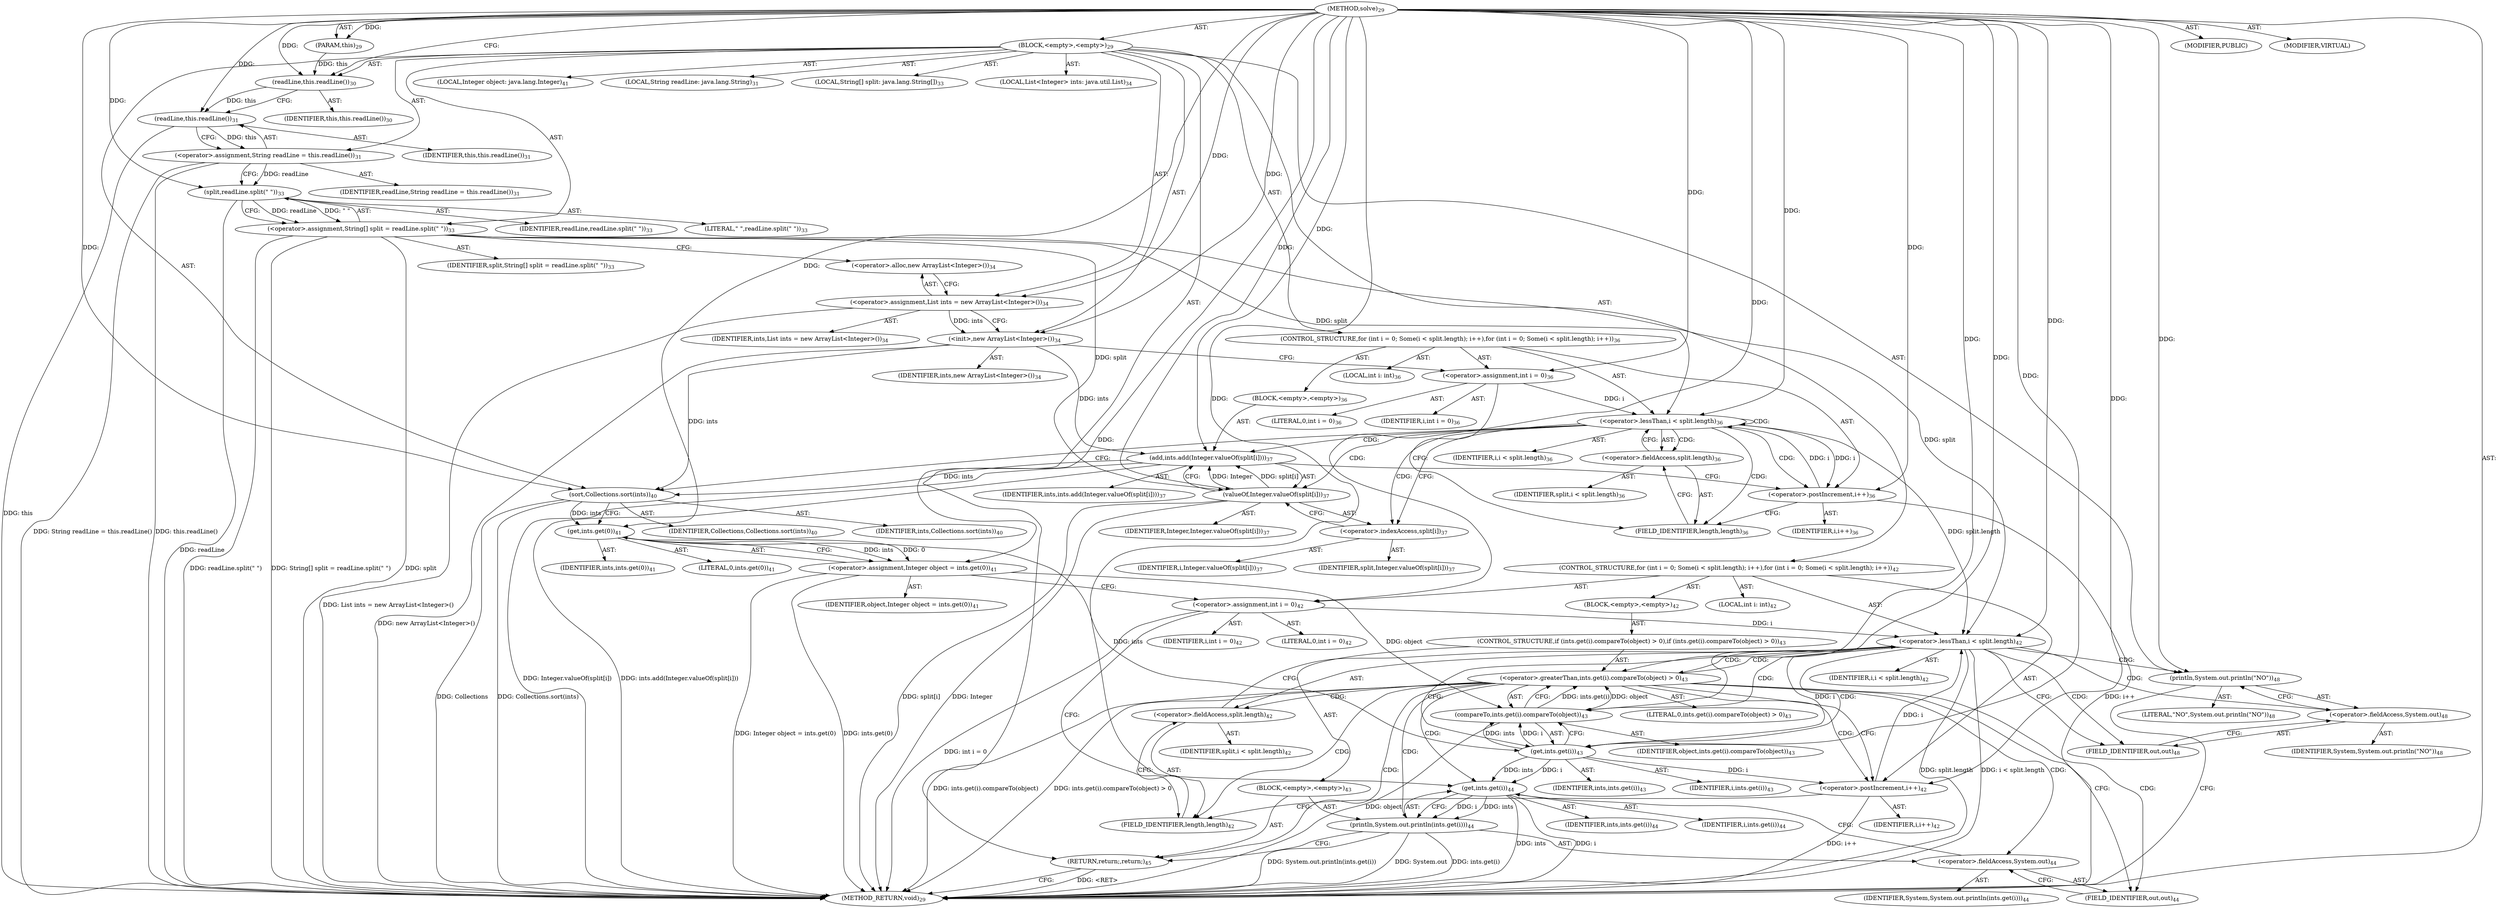 digraph "solve" {  
"58" [label = <(METHOD,solve)<SUB>29</SUB>> ]
"4" [label = <(PARAM,this)<SUB>29</SUB>> ]
"59" [label = <(BLOCK,&lt;empty&gt;,&lt;empty&gt;)<SUB>29</SUB>> ]
"60" [label = <(readLine,this.readLine())<SUB>30</SUB>> ]
"3" [label = <(IDENTIFIER,this,this.readLine())<SUB>30</SUB>> ]
"61" [label = <(LOCAL,String readLine: java.lang.String)<SUB>31</SUB>> ]
"62" [label = <(&lt;operator&gt;.assignment,String readLine = this.readLine())<SUB>31</SUB>> ]
"63" [label = <(IDENTIFIER,readLine,String readLine = this.readLine())<SUB>31</SUB>> ]
"64" [label = <(readLine,this.readLine())<SUB>31</SUB>> ]
"5" [label = <(IDENTIFIER,this,this.readLine())<SUB>31</SUB>> ]
"65" [label = <(LOCAL,String[] split: java.lang.String[])<SUB>33</SUB>> ]
"66" [label = <(&lt;operator&gt;.assignment,String[] split = readLine.split(&quot; &quot;))<SUB>33</SUB>> ]
"67" [label = <(IDENTIFIER,split,String[] split = readLine.split(&quot; &quot;))<SUB>33</SUB>> ]
"68" [label = <(split,readLine.split(&quot; &quot;))<SUB>33</SUB>> ]
"69" [label = <(IDENTIFIER,readLine,readLine.split(&quot; &quot;))<SUB>33</SUB>> ]
"70" [label = <(LITERAL,&quot; &quot;,readLine.split(&quot; &quot;))<SUB>33</SUB>> ]
"7" [label = <(LOCAL,List&lt;Integer&gt; ints: java.util.List)<SUB>34</SUB>> ]
"71" [label = <(&lt;operator&gt;.assignment,List ints = new ArrayList&lt;Integer&gt;())<SUB>34</SUB>> ]
"72" [label = <(IDENTIFIER,ints,List ints = new ArrayList&lt;Integer&gt;())<SUB>34</SUB>> ]
"73" [label = <(&lt;operator&gt;.alloc,new ArrayList&lt;Integer&gt;())<SUB>34</SUB>> ]
"74" [label = <(&lt;init&gt;,new ArrayList&lt;Integer&gt;())<SUB>34</SUB>> ]
"6" [label = <(IDENTIFIER,ints,new ArrayList&lt;Integer&gt;())<SUB>34</SUB>> ]
"75" [label = <(CONTROL_STRUCTURE,for (int i = 0; Some(i &lt; split.length); i++),for (int i = 0; Some(i &lt; split.length); i++))<SUB>36</SUB>> ]
"76" [label = <(LOCAL,int i: int)<SUB>36</SUB>> ]
"77" [label = <(&lt;operator&gt;.assignment,int i = 0)<SUB>36</SUB>> ]
"78" [label = <(IDENTIFIER,i,int i = 0)<SUB>36</SUB>> ]
"79" [label = <(LITERAL,0,int i = 0)<SUB>36</SUB>> ]
"80" [label = <(&lt;operator&gt;.lessThan,i &lt; split.length)<SUB>36</SUB>> ]
"81" [label = <(IDENTIFIER,i,i &lt; split.length)<SUB>36</SUB>> ]
"82" [label = <(&lt;operator&gt;.fieldAccess,split.length)<SUB>36</SUB>> ]
"83" [label = <(IDENTIFIER,split,i &lt; split.length)<SUB>36</SUB>> ]
"84" [label = <(FIELD_IDENTIFIER,length,length)<SUB>36</SUB>> ]
"85" [label = <(&lt;operator&gt;.postIncrement,i++)<SUB>36</SUB>> ]
"86" [label = <(IDENTIFIER,i,i++)<SUB>36</SUB>> ]
"87" [label = <(BLOCK,&lt;empty&gt;,&lt;empty&gt;)<SUB>36</SUB>> ]
"88" [label = <(add,ints.add(Integer.valueOf(split[i])))<SUB>37</SUB>> ]
"89" [label = <(IDENTIFIER,ints,ints.add(Integer.valueOf(split[i])))<SUB>37</SUB>> ]
"90" [label = <(valueOf,Integer.valueOf(split[i]))<SUB>37</SUB>> ]
"91" [label = <(IDENTIFIER,Integer,Integer.valueOf(split[i]))<SUB>37</SUB>> ]
"92" [label = <(&lt;operator&gt;.indexAccess,split[i])<SUB>37</SUB>> ]
"93" [label = <(IDENTIFIER,split,Integer.valueOf(split[i]))<SUB>37</SUB>> ]
"94" [label = <(IDENTIFIER,i,Integer.valueOf(split[i]))<SUB>37</SUB>> ]
"95" [label = <(sort,Collections.sort(ints))<SUB>40</SUB>> ]
"96" [label = <(IDENTIFIER,Collections,Collections.sort(ints))<SUB>40</SUB>> ]
"97" [label = <(IDENTIFIER,ints,Collections.sort(ints))<SUB>40</SUB>> ]
"98" [label = <(LOCAL,Integer object: java.lang.Integer)<SUB>41</SUB>> ]
"99" [label = <(&lt;operator&gt;.assignment,Integer object = ints.get(0))<SUB>41</SUB>> ]
"100" [label = <(IDENTIFIER,object,Integer object = ints.get(0))<SUB>41</SUB>> ]
"101" [label = <(get,ints.get(0))<SUB>41</SUB>> ]
"102" [label = <(IDENTIFIER,ints,ints.get(0))<SUB>41</SUB>> ]
"103" [label = <(LITERAL,0,ints.get(0))<SUB>41</SUB>> ]
"104" [label = <(CONTROL_STRUCTURE,for (int i = 0; Some(i &lt; split.length); i++),for (int i = 0; Some(i &lt; split.length); i++))<SUB>42</SUB>> ]
"105" [label = <(LOCAL,int i: int)<SUB>42</SUB>> ]
"106" [label = <(&lt;operator&gt;.assignment,int i = 0)<SUB>42</SUB>> ]
"107" [label = <(IDENTIFIER,i,int i = 0)<SUB>42</SUB>> ]
"108" [label = <(LITERAL,0,int i = 0)<SUB>42</SUB>> ]
"109" [label = <(&lt;operator&gt;.lessThan,i &lt; split.length)<SUB>42</SUB>> ]
"110" [label = <(IDENTIFIER,i,i &lt; split.length)<SUB>42</SUB>> ]
"111" [label = <(&lt;operator&gt;.fieldAccess,split.length)<SUB>42</SUB>> ]
"112" [label = <(IDENTIFIER,split,i &lt; split.length)<SUB>42</SUB>> ]
"113" [label = <(FIELD_IDENTIFIER,length,length)<SUB>42</SUB>> ]
"114" [label = <(&lt;operator&gt;.postIncrement,i++)<SUB>42</SUB>> ]
"115" [label = <(IDENTIFIER,i,i++)<SUB>42</SUB>> ]
"116" [label = <(BLOCK,&lt;empty&gt;,&lt;empty&gt;)<SUB>42</SUB>> ]
"117" [label = <(CONTROL_STRUCTURE,if (ints.get(i).compareTo(object) &gt; 0),if (ints.get(i).compareTo(object) &gt; 0))<SUB>43</SUB>> ]
"118" [label = <(&lt;operator&gt;.greaterThan,ints.get(i).compareTo(object) &gt; 0)<SUB>43</SUB>> ]
"119" [label = <(compareTo,ints.get(i).compareTo(object))<SUB>43</SUB>> ]
"120" [label = <(get,ints.get(i))<SUB>43</SUB>> ]
"121" [label = <(IDENTIFIER,ints,ints.get(i))<SUB>43</SUB>> ]
"122" [label = <(IDENTIFIER,i,ints.get(i))<SUB>43</SUB>> ]
"123" [label = <(IDENTIFIER,object,ints.get(i).compareTo(object))<SUB>43</SUB>> ]
"124" [label = <(LITERAL,0,ints.get(i).compareTo(object) &gt; 0)<SUB>43</SUB>> ]
"125" [label = <(BLOCK,&lt;empty&gt;,&lt;empty&gt;)<SUB>43</SUB>> ]
"126" [label = <(println,System.out.println(ints.get(i)))<SUB>44</SUB>> ]
"127" [label = <(&lt;operator&gt;.fieldAccess,System.out)<SUB>44</SUB>> ]
"128" [label = <(IDENTIFIER,System,System.out.println(ints.get(i)))<SUB>44</SUB>> ]
"129" [label = <(FIELD_IDENTIFIER,out,out)<SUB>44</SUB>> ]
"130" [label = <(get,ints.get(i))<SUB>44</SUB>> ]
"131" [label = <(IDENTIFIER,ints,ints.get(i))<SUB>44</SUB>> ]
"132" [label = <(IDENTIFIER,i,ints.get(i))<SUB>44</SUB>> ]
"133" [label = <(RETURN,return;,return;)<SUB>45</SUB>> ]
"134" [label = <(println,System.out.println(&quot;NO&quot;))<SUB>48</SUB>> ]
"135" [label = <(&lt;operator&gt;.fieldAccess,System.out)<SUB>48</SUB>> ]
"136" [label = <(IDENTIFIER,System,System.out.println(&quot;NO&quot;))<SUB>48</SUB>> ]
"137" [label = <(FIELD_IDENTIFIER,out,out)<SUB>48</SUB>> ]
"138" [label = <(LITERAL,&quot;NO&quot;,System.out.println(&quot;NO&quot;))<SUB>48</SUB>> ]
"139" [label = <(MODIFIER,PUBLIC)> ]
"140" [label = <(MODIFIER,VIRTUAL)> ]
"141" [label = <(METHOD_RETURN,void)<SUB>29</SUB>> ]
  "58" -> "4"  [ label = "AST: "] 
  "58" -> "59"  [ label = "AST: "] 
  "58" -> "139"  [ label = "AST: "] 
  "58" -> "140"  [ label = "AST: "] 
  "58" -> "141"  [ label = "AST: "] 
  "59" -> "60"  [ label = "AST: "] 
  "59" -> "61"  [ label = "AST: "] 
  "59" -> "62"  [ label = "AST: "] 
  "59" -> "65"  [ label = "AST: "] 
  "59" -> "66"  [ label = "AST: "] 
  "59" -> "7"  [ label = "AST: "] 
  "59" -> "71"  [ label = "AST: "] 
  "59" -> "74"  [ label = "AST: "] 
  "59" -> "75"  [ label = "AST: "] 
  "59" -> "95"  [ label = "AST: "] 
  "59" -> "98"  [ label = "AST: "] 
  "59" -> "99"  [ label = "AST: "] 
  "59" -> "104"  [ label = "AST: "] 
  "59" -> "134"  [ label = "AST: "] 
  "60" -> "3"  [ label = "AST: "] 
  "62" -> "63"  [ label = "AST: "] 
  "62" -> "64"  [ label = "AST: "] 
  "64" -> "5"  [ label = "AST: "] 
  "66" -> "67"  [ label = "AST: "] 
  "66" -> "68"  [ label = "AST: "] 
  "68" -> "69"  [ label = "AST: "] 
  "68" -> "70"  [ label = "AST: "] 
  "71" -> "72"  [ label = "AST: "] 
  "71" -> "73"  [ label = "AST: "] 
  "74" -> "6"  [ label = "AST: "] 
  "75" -> "76"  [ label = "AST: "] 
  "75" -> "77"  [ label = "AST: "] 
  "75" -> "80"  [ label = "AST: "] 
  "75" -> "85"  [ label = "AST: "] 
  "75" -> "87"  [ label = "AST: "] 
  "77" -> "78"  [ label = "AST: "] 
  "77" -> "79"  [ label = "AST: "] 
  "80" -> "81"  [ label = "AST: "] 
  "80" -> "82"  [ label = "AST: "] 
  "82" -> "83"  [ label = "AST: "] 
  "82" -> "84"  [ label = "AST: "] 
  "85" -> "86"  [ label = "AST: "] 
  "87" -> "88"  [ label = "AST: "] 
  "88" -> "89"  [ label = "AST: "] 
  "88" -> "90"  [ label = "AST: "] 
  "90" -> "91"  [ label = "AST: "] 
  "90" -> "92"  [ label = "AST: "] 
  "92" -> "93"  [ label = "AST: "] 
  "92" -> "94"  [ label = "AST: "] 
  "95" -> "96"  [ label = "AST: "] 
  "95" -> "97"  [ label = "AST: "] 
  "99" -> "100"  [ label = "AST: "] 
  "99" -> "101"  [ label = "AST: "] 
  "101" -> "102"  [ label = "AST: "] 
  "101" -> "103"  [ label = "AST: "] 
  "104" -> "105"  [ label = "AST: "] 
  "104" -> "106"  [ label = "AST: "] 
  "104" -> "109"  [ label = "AST: "] 
  "104" -> "114"  [ label = "AST: "] 
  "104" -> "116"  [ label = "AST: "] 
  "106" -> "107"  [ label = "AST: "] 
  "106" -> "108"  [ label = "AST: "] 
  "109" -> "110"  [ label = "AST: "] 
  "109" -> "111"  [ label = "AST: "] 
  "111" -> "112"  [ label = "AST: "] 
  "111" -> "113"  [ label = "AST: "] 
  "114" -> "115"  [ label = "AST: "] 
  "116" -> "117"  [ label = "AST: "] 
  "117" -> "118"  [ label = "AST: "] 
  "117" -> "125"  [ label = "AST: "] 
  "118" -> "119"  [ label = "AST: "] 
  "118" -> "124"  [ label = "AST: "] 
  "119" -> "120"  [ label = "AST: "] 
  "119" -> "123"  [ label = "AST: "] 
  "120" -> "121"  [ label = "AST: "] 
  "120" -> "122"  [ label = "AST: "] 
  "125" -> "126"  [ label = "AST: "] 
  "125" -> "133"  [ label = "AST: "] 
  "126" -> "127"  [ label = "AST: "] 
  "126" -> "130"  [ label = "AST: "] 
  "127" -> "128"  [ label = "AST: "] 
  "127" -> "129"  [ label = "AST: "] 
  "130" -> "131"  [ label = "AST: "] 
  "130" -> "132"  [ label = "AST: "] 
  "134" -> "135"  [ label = "AST: "] 
  "134" -> "138"  [ label = "AST: "] 
  "135" -> "136"  [ label = "AST: "] 
  "135" -> "137"  [ label = "AST: "] 
  "60" -> "64"  [ label = "CFG: "] 
  "62" -> "68"  [ label = "CFG: "] 
  "66" -> "73"  [ label = "CFG: "] 
  "71" -> "74"  [ label = "CFG: "] 
  "74" -> "77"  [ label = "CFG: "] 
  "95" -> "101"  [ label = "CFG: "] 
  "99" -> "106"  [ label = "CFG: "] 
  "134" -> "141"  [ label = "CFG: "] 
  "64" -> "62"  [ label = "CFG: "] 
  "68" -> "66"  [ label = "CFG: "] 
  "73" -> "71"  [ label = "CFG: "] 
  "77" -> "84"  [ label = "CFG: "] 
  "80" -> "92"  [ label = "CFG: "] 
  "80" -> "95"  [ label = "CFG: "] 
  "85" -> "84"  [ label = "CFG: "] 
  "101" -> "99"  [ label = "CFG: "] 
  "106" -> "113"  [ label = "CFG: "] 
  "109" -> "120"  [ label = "CFG: "] 
  "109" -> "137"  [ label = "CFG: "] 
  "114" -> "113"  [ label = "CFG: "] 
  "135" -> "134"  [ label = "CFG: "] 
  "82" -> "80"  [ label = "CFG: "] 
  "88" -> "85"  [ label = "CFG: "] 
  "111" -> "109"  [ label = "CFG: "] 
  "137" -> "135"  [ label = "CFG: "] 
  "84" -> "82"  [ label = "CFG: "] 
  "90" -> "88"  [ label = "CFG: "] 
  "113" -> "111"  [ label = "CFG: "] 
  "118" -> "129"  [ label = "CFG: "] 
  "118" -> "114"  [ label = "CFG: "] 
  "92" -> "90"  [ label = "CFG: "] 
  "119" -> "118"  [ label = "CFG: "] 
  "126" -> "133"  [ label = "CFG: "] 
  "133" -> "141"  [ label = "CFG: "] 
  "120" -> "119"  [ label = "CFG: "] 
  "127" -> "130"  [ label = "CFG: "] 
  "130" -> "126"  [ label = "CFG: "] 
  "129" -> "127"  [ label = "CFG: "] 
  "58" -> "60"  [ label = "CFG: "] 
  "133" -> "141"  [ label = "DDG: &lt;RET&gt;"] 
  "64" -> "141"  [ label = "DDG: this"] 
  "62" -> "141"  [ label = "DDG: this.readLine()"] 
  "62" -> "141"  [ label = "DDG: String readLine = this.readLine()"] 
  "66" -> "141"  [ label = "DDG: split"] 
  "68" -> "141"  [ label = "DDG: readLine"] 
  "66" -> "141"  [ label = "DDG: readLine.split(&quot; &quot;)"] 
  "66" -> "141"  [ label = "DDG: String[] split = readLine.split(&quot; &quot;)"] 
  "71" -> "141"  [ label = "DDG: List ints = new ArrayList&lt;Integer&gt;()"] 
  "74" -> "141"  [ label = "DDG: new ArrayList&lt;Integer&gt;()"] 
  "95" -> "141"  [ label = "DDG: Collections.sort(ints)"] 
  "99" -> "141"  [ label = "DDG: ints.get(0)"] 
  "99" -> "141"  [ label = "DDG: Integer object = ints.get(0)"] 
  "106" -> "141"  [ label = "DDG: int i = 0"] 
  "109" -> "141"  [ label = "DDG: split.length"] 
  "109" -> "141"  [ label = "DDG: i &lt; split.length"] 
  "119" -> "141"  [ label = "DDG: object"] 
  "118" -> "141"  [ label = "DDG: ints.get(i).compareTo(object)"] 
  "118" -> "141"  [ label = "DDG: ints.get(i).compareTo(object) &gt; 0"] 
  "114" -> "141"  [ label = "DDG: i++"] 
  "126" -> "141"  [ label = "DDG: System.out"] 
  "130" -> "141"  [ label = "DDG: ints"] 
  "130" -> "141"  [ label = "DDG: i"] 
  "126" -> "141"  [ label = "DDG: ints.get(i)"] 
  "126" -> "141"  [ label = "DDG: System.out.println(ints.get(i))"] 
  "90" -> "141"  [ label = "DDG: split[i]"] 
  "88" -> "141"  [ label = "DDG: Integer.valueOf(split[i])"] 
  "88" -> "141"  [ label = "DDG: ints.add(Integer.valueOf(split[i]))"] 
  "85" -> "141"  [ label = "DDG: i++"] 
  "90" -> "141"  [ label = "DDG: Integer"] 
  "95" -> "141"  [ label = "DDG: Collections"] 
  "58" -> "4"  [ label = "DDG: "] 
  "64" -> "62"  [ label = "DDG: this"] 
  "68" -> "66"  [ label = "DDG: readLine"] 
  "68" -> "66"  [ label = "DDG: &quot; &quot;"] 
  "58" -> "71"  [ label = "DDG: "] 
  "101" -> "99"  [ label = "DDG: ints"] 
  "101" -> "99"  [ label = "DDG: 0"] 
  "4" -> "60"  [ label = "DDG: this"] 
  "58" -> "60"  [ label = "DDG: "] 
  "71" -> "74"  [ label = "DDG: ints"] 
  "58" -> "74"  [ label = "DDG: "] 
  "58" -> "77"  [ label = "DDG: "] 
  "58" -> "95"  [ label = "DDG: "] 
  "74" -> "95"  [ label = "DDG: ints"] 
  "88" -> "95"  [ label = "DDG: ints"] 
  "58" -> "106"  [ label = "DDG: "] 
  "58" -> "134"  [ label = "DDG: "] 
  "60" -> "64"  [ label = "DDG: this"] 
  "58" -> "64"  [ label = "DDG: "] 
  "62" -> "68"  [ label = "DDG: readLine"] 
  "58" -> "68"  [ label = "DDG: "] 
  "77" -> "80"  [ label = "DDG: i"] 
  "85" -> "80"  [ label = "DDG: i"] 
  "58" -> "80"  [ label = "DDG: "] 
  "66" -> "80"  [ label = "DDG: split"] 
  "80" -> "85"  [ label = "DDG: i"] 
  "58" -> "85"  [ label = "DDG: "] 
  "95" -> "101"  [ label = "DDG: ints"] 
  "58" -> "101"  [ label = "DDG: "] 
  "106" -> "109"  [ label = "DDG: i"] 
  "114" -> "109"  [ label = "DDG: i"] 
  "58" -> "109"  [ label = "DDG: "] 
  "66" -> "109"  [ label = "DDG: split"] 
  "80" -> "109"  [ label = "DDG: split.length"] 
  "120" -> "114"  [ label = "DDG: i"] 
  "58" -> "114"  [ label = "DDG: "] 
  "74" -> "88"  [ label = "DDG: ints"] 
  "58" -> "88"  [ label = "DDG: "] 
  "90" -> "88"  [ label = "DDG: Integer"] 
  "90" -> "88"  [ label = "DDG: split[i]"] 
  "58" -> "90"  [ label = "DDG: "] 
  "66" -> "90"  [ label = "DDG: split"] 
  "119" -> "118"  [ label = "DDG: ints.get(i)"] 
  "119" -> "118"  [ label = "DDG: object"] 
  "58" -> "118"  [ label = "DDG: "] 
  "58" -> "133"  [ label = "DDG: "] 
  "120" -> "119"  [ label = "DDG: ints"] 
  "120" -> "119"  [ label = "DDG: i"] 
  "99" -> "119"  [ label = "DDG: object"] 
  "58" -> "119"  [ label = "DDG: "] 
  "130" -> "126"  [ label = "DDG: ints"] 
  "130" -> "126"  [ label = "DDG: i"] 
  "101" -> "120"  [ label = "DDG: ints"] 
  "58" -> "120"  [ label = "DDG: "] 
  "109" -> "120"  [ label = "DDG: i"] 
  "120" -> "130"  [ label = "DDG: ints"] 
  "58" -> "130"  [ label = "DDG: "] 
  "120" -> "130"  [ label = "DDG: i"] 
  "80" -> "80"  [ label = "CDG: "] 
  "80" -> "84"  [ label = "CDG: "] 
  "80" -> "85"  [ label = "CDG: "] 
  "80" -> "88"  [ label = "CDG: "] 
  "80" -> "92"  [ label = "CDG: "] 
  "80" -> "82"  [ label = "CDG: "] 
  "80" -> "90"  [ label = "CDG: "] 
  "109" -> "120"  [ label = "CDG: "] 
  "109" -> "118"  [ label = "CDG: "] 
  "109" -> "135"  [ label = "CDG: "] 
  "109" -> "119"  [ label = "CDG: "] 
  "109" -> "134"  [ label = "CDG: "] 
  "109" -> "137"  [ label = "CDG: "] 
  "118" -> "113"  [ label = "CDG: "] 
  "118" -> "130"  [ label = "CDG: "] 
  "118" -> "114"  [ label = "CDG: "] 
  "118" -> "127"  [ label = "CDG: "] 
  "118" -> "129"  [ label = "CDG: "] 
  "118" -> "111"  [ label = "CDG: "] 
  "118" -> "109"  [ label = "CDG: "] 
  "118" -> "126"  [ label = "CDG: "] 
  "118" -> "133"  [ label = "CDG: "] 
}
